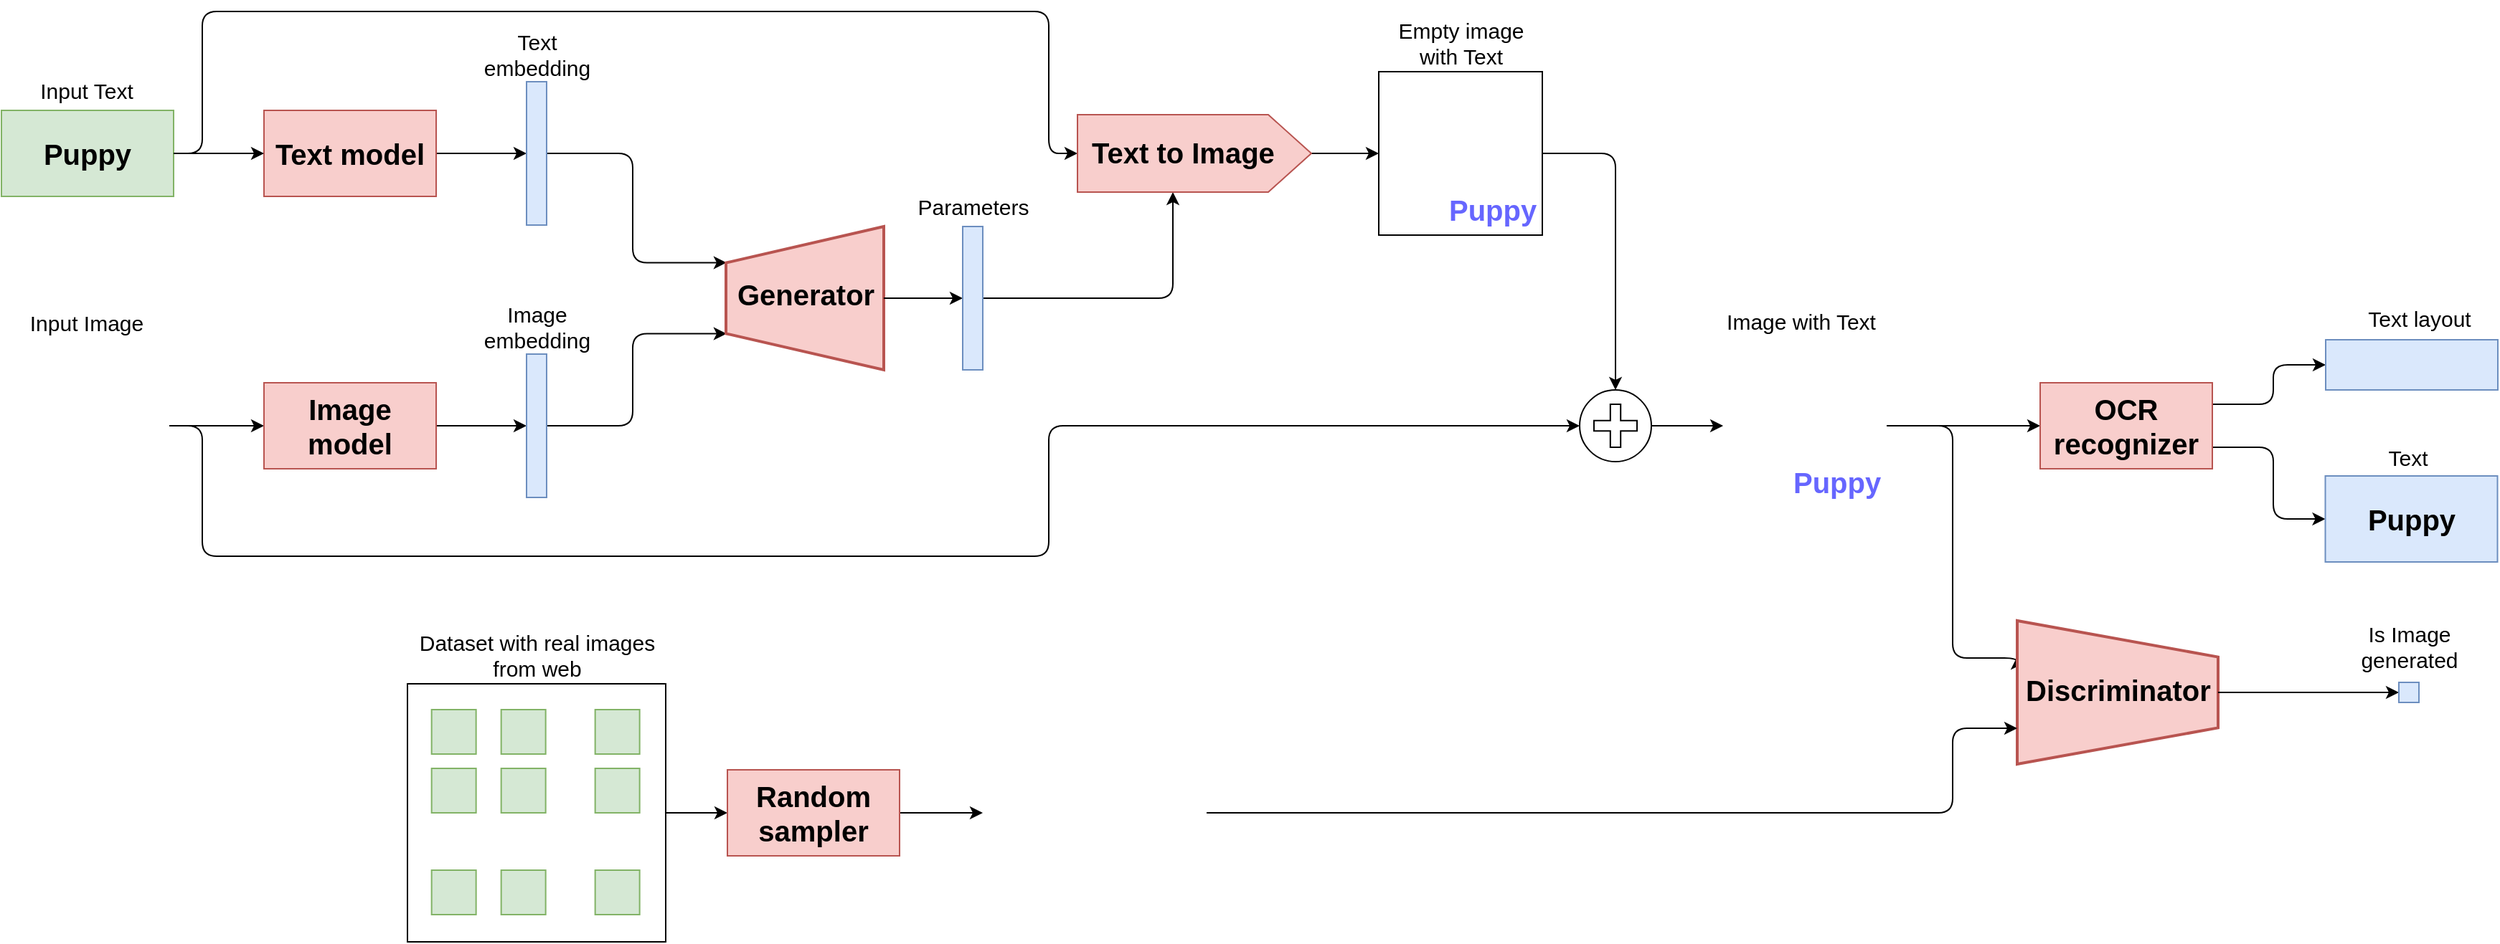 <mxfile version="11.2.5" type="device" pages="1"><diagram id="3A7UZT51dJfuy4Q04CJS" name="Page-1"><mxGraphModel dx="2464" dy="1322" grid="1" gridSize="10" guides="1" tooltips="1" connect="1" arrows="1" fold="1" page="1" pageScale="1" pageWidth="827" pageHeight="1169" math="0" shadow="0"><root><mxCell id="0"/><mxCell id="1" parent="0"/><mxCell id="zhbDwqtuQ5aZLBmG66zC-44" style="edgeStyle=segmentEdgeStyle;orthogonalLoop=1;jettySize=auto;html=1;exitX=1;exitY=0.5;exitDx=0;exitDy=0;entryX=0;entryY=0.5;entryDx=0;entryDy=0;entryPerimeter=0;" edge="1" parent="1" source="zhbDwqtuQ5aZLBmG66zC-2" target="zhbDwqtuQ5aZLBmG66zC-40"><mxGeometry relative="1" as="geometry"><Array as="points"><mxPoint x="310" y="419"/><mxPoint x="310" y="320"/><mxPoint x="900" y="320"/><mxPoint x="900" y="419"/></Array></mxGeometry></mxCell><mxCell id="zhbDwqtuQ5aZLBmG66zC-2" value="&lt;b&gt;&lt;font style=&quot;font-size: 20px&quot;&gt;Puppy&lt;/font&gt;&lt;/b&gt;" style="rounded=0;whiteSpace=wrap;html=1;fillColor=#d5e8d4;strokeColor=#82b366;" vertex="1" parent="1"><mxGeometry x="170" y="389" width="120" height="60" as="geometry"/></mxCell><mxCell id="zhbDwqtuQ5aZLBmG66zC-36" style="edgeStyle=segmentEdgeStyle;orthogonalLoop=1;jettySize=auto;html=1;exitX=1;exitY=0.5;exitDx=0;exitDy=0;entryX=0;entryY=0.5;entryDx=0;entryDy=0;" edge="1" parent="1" source="zhbDwqtuQ5aZLBmG66zC-3" target="zhbDwqtuQ5aZLBmG66zC-5"><mxGeometry relative="1" as="geometry"/></mxCell><mxCell id="zhbDwqtuQ5aZLBmG66zC-50" style="edgeStyle=segmentEdgeStyle;orthogonalLoop=1;jettySize=auto;html=1;exitX=1;exitY=0.5;exitDx=0;exitDy=0;entryX=0;entryY=0.5;entryDx=0;entryDy=0;" edge="1" parent="1" source="zhbDwqtuQ5aZLBmG66zC-3" target="zhbDwqtuQ5aZLBmG66zC-49"><mxGeometry relative="1" as="geometry"><Array as="points"><mxPoint x="310" y="609"/><mxPoint x="310" y="700"/><mxPoint x="900" y="700"/><mxPoint x="900" y="609"/></Array></mxGeometry></mxCell><mxCell id="zhbDwqtuQ5aZLBmG66zC-3" value="" style="shape=image;verticalLabelPosition=bottom;labelBackgroundColor=#ffffff;verticalAlign=top;aspect=fixed;imageAspect=0;image=https://encrypted-tbn0.gstatic.com/images?q=tbn:ANd9GcTP7Wd08iVYkOO-hhVZWVUm-8mzEVAFazYbdfaNAal0LT6DmfqvnQ;" vertex="1" parent="1"><mxGeometry x="173" y="552" width="114" height="114" as="geometry"/></mxCell><mxCell id="zhbDwqtuQ5aZLBmG66zC-34" style="edgeStyle=segmentEdgeStyle;orthogonalLoop=1;jettySize=auto;html=1;exitX=1;exitY=0.5;exitDx=0;exitDy=0;entryX=0;entryY=0.5;entryDx=0;entryDy=0;" edge="1" parent="1" source="zhbDwqtuQ5aZLBmG66zC-4" target="zhbDwqtuQ5aZLBmG66zC-6"><mxGeometry relative="1" as="geometry"/></mxCell><mxCell id="zhbDwqtuQ5aZLBmG66zC-4" value="&lt;font style=&quot;font-size: 20px&quot;&gt;&lt;b&gt;Text model&lt;/b&gt;&lt;/font&gt;" style="rounded=0;whiteSpace=wrap;html=1;fillColor=#f8cecc;strokeColor=#b85450;" vertex="1" parent="1"><mxGeometry x="353" y="389" width="120" height="60" as="geometry"/></mxCell><mxCell id="zhbDwqtuQ5aZLBmG66zC-35" style="edgeStyle=segmentEdgeStyle;orthogonalLoop=1;jettySize=auto;html=1;exitX=1;exitY=0.5;exitDx=0;exitDy=0;entryX=0;entryY=0.5;entryDx=0;entryDy=0;" edge="1" parent="1" source="zhbDwqtuQ5aZLBmG66zC-5" target="zhbDwqtuQ5aZLBmG66zC-7"><mxGeometry relative="1" as="geometry"/></mxCell><mxCell id="zhbDwqtuQ5aZLBmG66zC-5" value="&lt;b&gt;&lt;font style=&quot;font-size: 20px&quot;&gt;Image model&lt;/font&gt;&lt;/b&gt;" style="rounded=0;whiteSpace=wrap;html=1;fillColor=#f8cecc;strokeColor=#b85450;" vertex="1" parent="1"><mxGeometry x="353" y="579" width="120" height="60" as="geometry"/></mxCell><mxCell id="zhbDwqtuQ5aZLBmG66zC-33" style="edgeStyle=segmentEdgeStyle;orthogonalLoop=1;jettySize=auto;html=1;exitX=1;exitY=0.5;exitDx=0;exitDy=0;entryX=0.25;entryY=1;entryDx=0;entryDy=0;" edge="1" parent="1" source="zhbDwqtuQ5aZLBmG66zC-6" target="zhbDwqtuQ5aZLBmG66zC-10"><mxGeometry relative="1" as="geometry"><Array as="points"><mxPoint x="610" y="419"/><mxPoint x="610" y="495"/></Array></mxGeometry></mxCell><mxCell id="zhbDwqtuQ5aZLBmG66zC-6" value="" style="rounded=0;whiteSpace=wrap;html=1;fillColor=#dae8fc;strokeColor=#6c8ebf;" vertex="1" parent="1"><mxGeometry x="536" y="369" width="14" height="100" as="geometry"/></mxCell><mxCell id="zhbDwqtuQ5aZLBmG66zC-32" style="edgeStyle=segmentEdgeStyle;orthogonalLoop=1;jettySize=auto;html=1;exitX=1;exitY=0.5;exitDx=0;exitDy=0;entryX=0.75;entryY=1;entryDx=0;entryDy=0;" edge="1" parent="1" source="zhbDwqtuQ5aZLBmG66zC-7" target="zhbDwqtuQ5aZLBmG66zC-10"><mxGeometry relative="1" as="geometry"><Array as="points"><mxPoint x="610" y="609"/><mxPoint x="610" y="545"/></Array></mxGeometry></mxCell><mxCell id="zhbDwqtuQ5aZLBmG66zC-7" value="" style="rounded=0;whiteSpace=wrap;html=1;fillColor=#dae8fc;strokeColor=#6c8ebf;" vertex="1" parent="1"><mxGeometry x="536" y="559" width="14" height="100" as="geometry"/></mxCell><mxCell id="zhbDwqtuQ5aZLBmG66zC-10" value="" style="verticalLabelPosition=bottom;verticalAlign=top;html=1;strokeWidth=2;shape=trapezoid;perimeter=trapezoidPerimeter;whiteSpace=wrap;size=0.253;arcSize=10;flipV=1;rotation=90;fillColor=#f8cecc;strokeColor=#b85450;" vertex="1" parent="1"><mxGeometry x="680" y="465" width="100" height="110" as="geometry"/></mxCell><mxCell id="zhbDwqtuQ5aZLBmG66zC-11" value="&lt;b&gt;&lt;font style=&quot;font-size: 20px&quot;&gt;Generator&lt;/font&gt;&lt;/b&gt;" style="text;html=1;resizable=0;points=[];autosize=1;align=left;verticalAlign=top;spacingTop=-4;" vertex="1" parent="1"><mxGeometry x="681" y="503" width="110" height="20" as="geometry"/></mxCell><mxCell id="zhbDwqtuQ5aZLBmG66zC-38" style="edgeStyle=segmentEdgeStyle;orthogonalLoop=1;jettySize=auto;html=1;exitX=0.5;exitY=0;exitDx=0;exitDy=0;entryX=0;entryY=0.5;entryDx=0;entryDy=0;" edge="1" parent="1" source="zhbDwqtuQ5aZLBmG66zC-10" target="zhbDwqtuQ5aZLBmG66zC-12"><mxGeometry relative="1" as="geometry"/></mxCell><mxCell id="zhbDwqtuQ5aZLBmG66zC-43" style="edgeStyle=segmentEdgeStyle;orthogonalLoop=1;jettySize=auto;html=1;exitX=1;exitY=0.5;exitDx=0;exitDy=0;entryX=0;entryY=0;entryDx=66.5;entryDy=54;entryPerimeter=0;" edge="1" parent="1" source="zhbDwqtuQ5aZLBmG66zC-12" target="zhbDwqtuQ5aZLBmG66zC-40"><mxGeometry relative="1" as="geometry"/></mxCell><mxCell id="zhbDwqtuQ5aZLBmG66zC-12" value="" style="rounded=0;whiteSpace=wrap;html=1;fillColor=#dae8fc;strokeColor=#6c8ebf;" vertex="1" parent="1"><mxGeometry x="840" y="470" width="14" height="100" as="geometry"/></mxCell><mxCell id="zhbDwqtuQ5aZLBmG66zC-21" value="&lt;font style=&quot;font-size: 15px&quot;&gt;Text&lt;br&gt;embedding&lt;/font&gt;" style="text;html=1;resizable=0;points=[];autosize=1;align=center;verticalAlign=top;spacingTop=-4;" vertex="1" parent="1"><mxGeometry x="498" y="330" width="90" height="30" as="geometry"/></mxCell><mxCell id="zhbDwqtuQ5aZLBmG66zC-22" value="&lt;font style=&quot;font-size: 15px&quot;&gt;Image&lt;br&gt;embedding&lt;/font&gt;" style="text;html=1;resizable=0;points=[];autosize=1;align=center;verticalAlign=top;spacingTop=-4;" vertex="1" parent="1"><mxGeometry x="498" y="520" width="90" height="30" as="geometry"/></mxCell><mxCell id="zhbDwqtuQ5aZLBmG66zC-26" value="&lt;span style=&quot;font-size: 15px&quot;&gt;Parameters&lt;/span&gt;" style="text;html=1;resizable=0;points=[];autosize=1;align=center;verticalAlign=top;spacingTop=-4;" vertex="1" parent="1"><mxGeometry x="802" y="445" width="90" height="20" as="geometry"/></mxCell><mxCell id="zhbDwqtuQ5aZLBmG66zC-27" style="edgeStyle=segmentEdgeStyle;html=1;exitX=1;exitY=0.5;exitDx=0;exitDy=0;entryX=0;entryY=0.5;entryDx=0;entryDy=0;" edge="1" parent="1" source="zhbDwqtuQ5aZLBmG66zC-2" target="zhbDwqtuQ5aZLBmG66zC-4"><mxGeometry relative="1" as="geometry"><mxPoint x="303" y="370" as="sourcePoint"/><mxPoint x="353" y="370" as="targetPoint"/></mxGeometry></mxCell><mxCell id="zhbDwqtuQ5aZLBmG66zC-47" style="edgeStyle=segmentEdgeStyle;orthogonalLoop=1;jettySize=auto;html=1;exitX=1;exitY=0.5;exitDx=0;exitDy=0;exitPerimeter=0;entryX=0;entryY=0.5;entryDx=0;entryDy=0;" edge="1" parent="1" source="zhbDwqtuQ5aZLBmG66zC-40" target="zhbDwqtuQ5aZLBmG66zC-46"><mxGeometry relative="1" as="geometry"/></mxCell><mxCell id="zhbDwqtuQ5aZLBmG66zC-40" value="" style="html=1;shadow=0;dashed=0;align=center;verticalAlign=middle;shape=mxgraph.arrows2.arrow;dy=0;dx=30;notch=0;fillColor=#f8cecc;strokeColor=#b85450;" vertex="1" parent="1"><mxGeometry x="920" y="392" width="163" height="54" as="geometry"/></mxCell><mxCell id="zhbDwqtuQ5aZLBmG66zC-41" value="&lt;b&gt;&lt;font style=&quot;font-size: 20px&quot;&gt;Text to Image&lt;/font&gt;&lt;/b&gt;" style="text;html=1;resizable=0;points=[];autosize=1;align=left;verticalAlign=top;spacingTop=-4;" vertex="1" parent="1"><mxGeometry x="927.5" y="404" width="140" height="20" as="geometry"/></mxCell><mxCell id="zhbDwqtuQ5aZLBmG66zC-57" style="edgeStyle=segmentEdgeStyle;orthogonalLoop=1;jettySize=auto;html=1;exitX=1;exitY=0.5;exitDx=0;exitDy=0;entryX=0.75;entryY=0;entryDx=0;entryDy=0;" edge="1" parent="1" source="zhbDwqtuQ5aZLBmG66zC-45" target="zhbDwqtuQ5aZLBmG66zC-56"><mxGeometry relative="1" as="geometry"><Array as="points"><mxPoint x="1530" y="609"/><mxPoint x="1530" y="771"/></Array></mxGeometry></mxCell><mxCell id="zhbDwqtuQ5aZLBmG66zC-86" style="edgeStyle=segmentEdgeStyle;orthogonalLoop=1;jettySize=auto;html=1;exitX=1;exitY=0.5;exitDx=0;exitDy=0;entryX=0;entryY=0.5;entryDx=0;entryDy=0;" edge="1" parent="1" source="zhbDwqtuQ5aZLBmG66zC-45" target="zhbDwqtuQ5aZLBmG66zC-84"><mxGeometry relative="1" as="geometry"/></mxCell><mxCell id="zhbDwqtuQ5aZLBmG66zC-45" value="" style="shape=image;verticalLabelPosition=bottom;labelBackgroundColor=#ffffff;verticalAlign=top;aspect=fixed;imageAspect=0;image=https://encrypted-tbn0.gstatic.com/images?q=tbn:ANd9GcTP7Wd08iVYkOO-hhVZWVUm-8mzEVAFazYbdfaNAal0LT6DmfqvnQ;" vertex="1" parent="1"><mxGeometry x="1370.034" y="552" width="114" height="114" as="geometry"/></mxCell><mxCell id="zhbDwqtuQ5aZLBmG66zC-51" style="edgeStyle=segmentEdgeStyle;orthogonalLoop=1;jettySize=auto;html=1;exitX=1;exitY=0.5;exitDx=0;exitDy=0;entryX=0.5;entryY=0;entryDx=0;entryDy=0;" edge="1" parent="1" source="zhbDwqtuQ5aZLBmG66zC-46" target="zhbDwqtuQ5aZLBmG66zC-49"><mxGeometry relative="1" as="geometry"/></mxCell><mxCell id="zhbDwqtuQ5aZLBmG66zC-46" value="" style="rounded=0;whiteSpace=wrap;html=1;" vertex="1" parent="1"><mxGeometry x="1130" y="362" width="114" height="114" as="geometry"/></mxCell><mxCell id="zhbDwqtuQ5aZLBmG66zC-48" value="&lt;font size=&quot;1&quot; color=&quot;#6666ff&quot;&gt;&lt;b style=&quot;font-size: 20px&quot;&gt;Puppy&lt;/b&gt;&lt;/font&gt;" style="text;html=1;resizable=0;points=[];autosize=1;align=left;verticalAlign=top;spacingTop=-4;" vertex="1" parent="1"><mxGeometry x="1177" y="444" width="80" height="20" as="geometry"/></mxCell><mxCell id="zhbDwqtuQ5aZLBmG66zC-52" style="edgeStyle=segmentEdgeStyle;orthogonalLoop=1;jettySize=auto;html=1;exitX=1;exitY=0.5;exitDx=0;exitDy=0;entryX=0;entryY=0.5;entryDx=0;entryDy=0;" edge="1" parent="1" source="zhbDwqtuQ5aZLBmG66zC-49" target="zhbDwqtuQ5aZLBmG66zC-45"><mxGeometry relative="1" as="geometry"/></mxCell><mxCell id="zhbDwqtuQ5aZLBmG66zC-49" value="" style="shape=mxgraph.bpmn.shape;html=1;verticalLabelPosition=bottom;labelBackgroundColor=#ffffff;verticalAlign=top;align=center;perimeter=ellipsePerimeter;outlineConnect=0;outline=standard;symbol=parallelMultiple;" vertex="1" parent="1"><mxGeometry x="1270" y="584" width="50" height="50" as="geometry"/></mxCell><mxCell id="zhbDwqtuQ5aZLBmG66zC-53" value="&lt;font size=&quot;1&quot; color=&quot;#6666ff&quot;&gt;&lt;b style=&quot;font-size: 20px&quot;&gt;Puppy&lt;/b&gt;&lt;/font&gt;" style="text;html=1;resizable=0;points=[];autosize=1;align=left;verticalAlign=top;spacingTop=-4;" vertex="1" parent="1"><mxGeometry x="1417" y="634" width="80" height="20" as="geometry"/></mxCell><mxCell id="zhbDwqtuQ5aZLBmG66zC-56" value="" style="verticalLabelPosition=bottom;verticalAlign=top;html=1;strokeWidth=2;shape=trapezoid;perimeter=trapezoidPerimeter;whiteSpace=wrap;size=0.253;arcSize=10;flipV=1;rotation=-90;fillColor=#f8cecc;strokeColor=#b85450;" vertex="1" parent="1"><mxGeometry x="1595" y="725" width="100" height="140" as="geometry"/></mxCell><mxCell id="zhbDwqtuQ5aZLBmG66zC-58" value="&lt;font style=&quot;font-size: 20px&quot;&gt;&lt;b&gt;Discriminator&lt;/b&gt;&lt;/font&gt;" style="text;html=1;resizable=0;points=[];autosize=1;align=left;verticalAlign=top;spacingTop=-4;" vertex="1" parent="1"><mxGeometry x="1579" y="779" width="140" height="20" as="geometry"/></mxCell><mxCell id="zhbDwqtuQ5aZLBmG66zC-59" value="&lt;span style=&quot;font-size: 15px&quot;&gt;Empty image&lt;br&gt;with Text&lt;br&gt;&lt;/span&gt;" style="text;html=1;resizable=0;points=[];autosize=1;align=center;verticalAlign=top;spacingTop=-4;" vertex="1" parent="1"><mxGeometry x="1137" y="322" width="100" height="30" as="geometry"/></mxCell><mxCell id="zhbDwqtuQ5aZLBmG66zC-60" value="&lt;span style=&quot;font-size: 15px&quot;&gt;Image with Text&lt;br&gt;&lt;/span&gt;" style="text;html=1;resizable=0;points=[];autosize=1;align=center;verticalAlign=top;spacingTop=-4;" vertex="1" parent="1"><mxGeometry x="1364" y="525" width="120" height="20" as="geometry"/></mxCell><mxCell id="zhbDwqtuQ5aZLBmG66zC-76" style="edgeStyle=segmentEdgeStyle;orthogonalLoop=1;jettySize=auto;html=1;exitX=1;exitY=0.5;exitDx=0;exitDy=0;entryX=0;entryY=0.5;entryDx=0;entryDy=0;" edge="1" parent="1" source="zhbDwqtuQ5aZLBmG66zC-62" target="zhbDwqtuQ5aZLBmG66zC-65"><mxGeometry relative="1" as="geometry"/></mxCell><mxCell id="zhbDwqtuQ5aZLBmG66zC-62" value="" style="whiteSpace=wrap;html=1;aspect=fixed;" vertex="1" parent="1"><mxGeometry x="453" y="789" width="180" height="180" as="geometry"/></mxCell><mxCell id="zhbDwqtuQ5aZLBmG66zC-78" style="edgeStyle=segmentEdgeStyle;orthogonalLoop=1;jettySize=auto;html=1;exitX=1;exitY=0.5;exitDx=0;exitDy=0;entryX=0.25;entryY=0;entryDx=0;entryDy=0;" edge="1" parent="1" source="zhbDwqtuQ5aZLBmG66zC-64" target="zhbDwqtuQ5aZLBmG66zC-56"><mxGeometry relative="1" as="geometry"><Array as="points"><mxPoint x="1530" y="879"/><mxPoint x="1530" y="820"/></Array></mxGeometry></mxCell><mxCell id="zhbDwqtuQ5aZLBmG66zC-64" value="" style="shape=image;verticalLabelPosition=bottom;labelBackgroundColor=#ffffff;verticalAlign=top;aspect=fixed;imageAspect=0;image=https://encrypted-tbn0.gstatic.com/images?q=tbn:ANd9GcQUF5AOQB1_8T-cFCyIhpaG30L28AAPht9UEQeAbcdgdD8L21cQuA;" vertex="1" parent="1"><mxGeometry x="854" y="827.5" width="156" height="103" as="geometry"/></mxCell><mxCell id="zhbDwqtuQ5aZLBmG66zC-77" style="edgeStyle=segmentEdgeStyle;orthogonalLoop=1;jettySize=auto;html=1;exitX=1;exitY=0.5;exitDx=0;exitDy=0;entryX=0;entryY=0.5;entryDx=0;entryDy=0;" edge="1" parent="1" source="zhbDwqtuQ5aZLBmG66zC-65" target="zhbDwqtuQ5aZLBmG66zC-64"><mxGeometry relative="1" as="geometry"/></mxCell><mxCell id="zhbDwqtuQ5aZLBmG66zC-65" value="&lt;font style=&quot;font-size: 20px&quot;&gt;&lt;b&gt;Random&lt;br&gt;sampler&lt;br&gt;&lt;/b&gt;&lt;/font&gt;" style="rounded=0;whiteSpace=wrap;html=1;fillColor=#f8cecc;strokeColor=#b85450;" vertex="1" parent="1"><mxGeometry x="676" y="849" width="120" height="60" as="geometry"/></mxCell><mxCell id="zhbDwqtuQ5aZLBmG66zC-66" value="" style="whiteSpace=wrap;html=1;aspect=fixed;fillColor=#d5e8d4;strokeColor=#82b366;" vertex="1" parent="1"><mxGeometry x="518.324" y="807" width="31" height="31" as="geometry"/></mxCell><mxCell id="zhbDwqtuQ5aZLBmG66zC-67" value="" style="whiteSpace=wrap;html=1;aspect=fixed;fillColor=#d5e8d4;strokeColor=#82b366;" vertex="1" parent="1"><mxGeometry x="469.824" y="807" width="31" height="31" as="geometry"/></mxCell><mxCell id="zhbDwqtuQ5aZLBmG66zC-68" value="" style="whiteSpace=wrap;html=1;aspect=fixed;fillColor=#d5e8d4;strokeColor=#82b366;" vertex="1" parent="1"><mxGeometry x="583.824" y="807" width="31" height="31" as="geometry"/></mxCell><mxCell id="zhbDwqtuQ5aZLBmG66zC-69" value="" style="whiteSpace=wrap;html=1;aspect=fixed;fillColor=#d5e8d4;strokeColor=#82b366;" vertex="1" parent="1"><mxGeometry x="518.324" y="848" width="31" height="31" as="geometry"/></mxCell><mxCell id="zhbDwqtuQ5aZLBmG66zC-70" value="" style="whiteSpace=wrap;html=1;aspect=fixed;fillColor=#d5e8d4;strokeColor=#82b366;" vertex="1" parent="1"><mxGeometry x="469.824" y="848" width="31" height="31" as="geometry"/></mxCell><mxCell id="zhbDwqtuQ5aZLBmG66zC-71" value="" style="whiteSpace=wrap;html=1;aspect=fixed;fillColor=#d5e8d4;strokeColor=#82b366;" vertex="1" parent="1"><mxGeometry x="583.824" y="848" width="31" height="31" as="geometry"/></mxCell><mxCell id="zhbDwqtuQ5aZLBmG66zC-73" value="" style="whiteSpace=wrap;html=1;aspect=fixed;fillColor=#d5e8d4;strokeColor=#82b366;" vertex="1" parent="1"><mxGeometry x="518.324" y="919" width="31" height="31" as="geometry"/></mxCell><mxCell id="zhbDwqtuQ5aZLBmG66zC-74" value="" style="whiteSpace=wrap;html=1;aspect=fixed;fillColor=#d5e8d4;strokeColor=#82b366;" vertex="1" parent="1"><mxGeometry x="469.824" y="919" width="31" height="31" as="geometry"/></mxCell><mxCell id="zhbDwqtuQ5aZLBmG66zC-75" value="" style="whiteSpace=wrap;html=1;aspect=fixed;fillColor=#d5e8d4;strokeColor=#82b366;" vertex="1" parent="1"><mxGeometry x="583.824" y="919" width="31" height="31" as="geometry"/></mxCell><mxCell id="zhbDwqtuQ5aZLBmG66zC-81" style="edgeStyle=segmentEdgeStyle;orthogonalLoop=1;jettySize=auto;html=1;exitX=0.5;exitY=1;exitDx=0;exitDy=0;entryX=0;entryY=0.5;entryDx=0;entryDy=0;" edge="1" parent="1" source="zhbDwqtuQ5aZLBmG66zC-56" target="zhbDwqtuQ5aZLBmG66zC-79"><mxGeometry relative="1" as="geometry"><mxPoint x="1796.75" y="795" as="sourcePoint"/></mxGeometry></mxCell><mxCell id="zhbDwqtuQ5aZLBmG66zC-79" value="" style="rounded=0;whiteSpace=wrap;html=1;fillColor=#dae8fc;strokeColor=#6c8ebf;" vertex="1" parent="1"><mxGeometry x="1841" y="788" width="14" height="14" as="geometry"/></mxCell><mxCell id="zhbDwqtuQ5aZLBmG66zC-82" value="&lt;span style=&quot;font-size: 15px&quot;&gt;Dataset with real images&lt;br&gt;from web&lt;br&gt;&lt;/span&gt;" style="text;html=1;resizable=0;points=[];autosize=1;align=center;verticalAlign=top;spacingTop=-4;" vertex="1" parent="1"><mxGeometry x="453" y="749" width="180" height="30" as="geometry"/></mxCell><mxCell id="zhbDwqtuQ5aZLBmG66zC-83" value="&lt;span style=&quot;font-size: 15px&quot;&gt;Is Image&lt;br&gt;generated&lt;br&gt;&lt;/span&gt;" style="text;html=1;resizable=0;points=[];autosize=1;align=center;verticalAlign=top;spacingTop=-4;" vertex="1" parent="1"><mxGeometry x="1808" y="743" width="80" height="30" as="geometry"/></mxCell><mxCell id="zhbDwqtuQ5aZLBmG66zC-90" style="edgeStyle=segmentEdgeStyle;orthogonalLoop=1;jettySize=auto;html=1;exitX=1;exitY=0.25;exitDx=0;exitDy=0;entryX=0;entryY=0.5;entryDx=0;entryDy=0;" edge="1" parent="1" source="zhbDwqtuQ5aZLBmG66zC-84" target="zhbDwqtuQ5aZLBmG66zC-88"><mxGeometry relative="1" as="geometry"><Array as="points"><mxPoint x="1753.5" y="594"/><mxPoint x="1753.5" y="566"/></Array></mxGeometry></mxCell><mxCell id="zhbDwqtuQ5aZLBmG66zC-91" style="edgeStyle=segmentEdgeStyle;orthogonalLoop=1;jettySize=auto;html=1;exitX=1;exitY=0.75;exitDx=0;exitDy=0;entryX=0;entryY=0.5;entryDx=0;entryDy=0;" edge="1" parent="1" source="zhbDwqtuQ5aZLBmG66zC-84" target="zhbDwqtuQ5aZLBmG66zC-87"><mxGeometry relative="1" as="geometry"><Array as="points"><mxPoint x="1753.5" y="624"/><mxPoint x="1753.5" y="674"/></Array></mxGeometry></mxCell><mxCell id="zhbDwqtuQ5aZLBmG66zC-84" value="&lt;font style=&quot;font-size: 20px&quot;&gt;&lt;b&gt;OCR&lt;br&gt;recognizer&lt;br&gt;&lt;/b&gt;&lt;/font&gt;" style="rounded=0;whiteSpace=wrap;html=1;fillColor=#f8cecc;strokeColor=#b85450;" vertex="1" parent="1"><mxGeometry x="1591" y="579" width="120" height="60" as="geometry"/></mxCell><mxCell id="zhbDwqtuQ5aZLBmG66zC-87" value="&lt;b&gt;&lt;font style=&quot;font-size: 20px&quot;&gt;Puppy&lt;/font&gt;&lt;/b&gt;" style="rounded=0;whiteSpace=wrap;html=1;fillColor=#dae8fc;strokeColor=#6c8ebf;" vertex="1" parent="1"><mxGeometry x="1789.75" y="644" width="120" height="60" as="geometry"/></mxCell><mxCell id="zhbDwqtuQ5aZLBmG66zC-88" value="" style="rounded=0;whiteSpace=wrap;html=1;fillColor=#dae8fc;strokeColor=#6c8ebf;" vertex="1" parent="1"><mxGeometry x="1790" y="549" width="120" height="35" as="geometry"/></mxCell><mxCell id="zhbDwqtuQ5aZLBmG66zC-89" value="&lt;span style=&quot;font-size: 15px&quot;&gt;Text layout&lt;/span&gt;" style="text;html=1;resizable=0;points=[];autosize=1;align=center;verticalAlign=top;spacingTop=-4;" vertex="1" parent="1"><mxGeometry x="1810" y="523" width="90" height="20" as="geometry"/></mxCell><mxCell id="zhbDwqtuQ5aZLBmG66zC-92" value="&lt;span style=&quot;font-size: 15px&quot;&gt;Text&lt;/span&gt;" style="text;html=1;resizable=0;points=[];autosize=1;align=center;verticalAlign=top;spacingTop=-4;" vertex="1" parent="1"><mxGeometry x="1827" y="620" width="40" height="20" as="geometry"/></mxCell><mxCell id="zhbDwqtuQ5aZLBmG66zC-93" value="&lt;span style=&quot;font-size: 15px&quot;&gt;Input Text&lt;/span&gt;" style="text;html=1;resizable=0;points=[];autosize=1;align=center;verticalAlign=top;spacingTop=-4;" vertex="1" parent="1"><mxGeometry x="189" y="364" width="80" height="20" as="geometry"/></mxCell><mxCell id="zhbDwqtuQ5aZLBmG66zC-95" value="&lt;span style=&quot;font-size: 15px&quot;&gt;Input Image&lt;/span&gt;" style="text;html=1;resizable=0;points=[];autosize=1;align=center;verticalAlign=top;spacingTop=-4;" vertex="1" parent="1"><mxGeometry x="184" y="526" width="90" height="20" as="geometry"/></mxCell></root></mxGraphModel></diagram></mxfile>